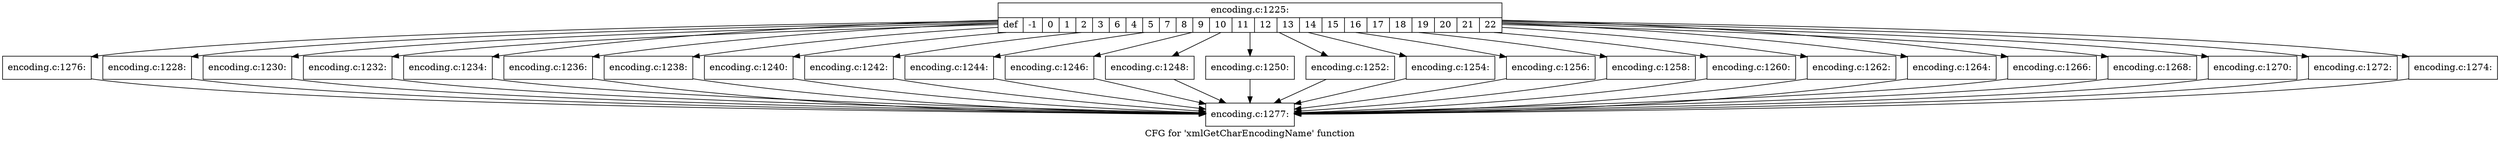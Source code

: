 digraph "CFG for 'xmlGetCharEncodingName' function" {
	label="CFG for 'xmlGetCharEncodingName' function";

	Node0x46328d0 [shape=record,label="{encoding.c:1225:|{<s0>def|<s1>-1|<s2>0|<s3>1|<s4>2|<s5>3|<s6>6|<s7>4|<s8>5|<s9>7|<s10>8|<s11>9|<s12>10|<s13>11|<s14>12|<s15>13|<s16>14|<s17>15|<s18>16|<s19>17|<s20>18|<s21>19|<s22>20|<s23>21|<s24>22}}"];
	Node0x46328d0 -> Node0x4632600;
	Node0x46328d0 -> Node0x46548f0;
	Node0x46328d0 -> Node0x4654a20;
	Node0x46328d0 -> Node0x4632850;
	Node0x46328d0 -> Node0x466c8d0;
	Node0x46328d0 -> Node0x466ca90;
	Node0x46328d0 -> Node0x466cc50;
	Node0x46328d0 -> Node0x43b1dc0;
	Node0x46328d0 -> Node0x43b1f80;
	Node0x46328d0 -> Node0x466d730;
	Node0x46328d0 -> Node0x466d8f0;
	Node0x46328d0 -> Node0x466dab0;
	Node0x46328d0 -> Node0x46547d0;
	Node0x46328d0 -> Node0x466e250;
	Node0x46328d0 -> Node0x466e410;
	Node0x46328d0 -> Node0x466e5d0;
	Node0x46328d0 -> Node0x466e790;
	Node0x46328d0 -> Node0x466e950;
	Node0x46328d0 -> Node0x466eb10;
	Node0x46328d0 -> Node0x466ecd0;
	Node0x46328d0 -> Node0x466ee90;
	Node0x46328d0 -> Node0x466f050;
	Node0x46328d0 -> Node0x466f210;
	Node0x46328d0 -> Node0x465a590;
	Node0x46328d0 -> Node0x466fa40;
	Node0x46548f0 [shape=record,label="{encoding.c:1228:}"];
	Node0x46548f0 -> Node0x4632b50;
	Node0x4654a20 [shape=record,label="{encoding.c:1230:}"];
	Node0x4654a20 -> Node0x4632b50;
	Node0x4632850 [shape=record,label="{encoding.c:1232:}"];
	Node0x4632850 -> Node0x4632b50;
	Node0x466c8d0 [shape=record,label="{encoding.c:1234:}"];
	Node0x466c8d0 -> Node0x4632b50;
	Node0x466ca90 [shape=record,label="{encoding.c:1236:}"];
	Node0x466ca90 -> Node0x4632b50;
	Node0x466cc50 [shape=record,label="{encoding.c:1238:}"];
	Node0x466cc50 -> Node0x4632b50;
	Node0x43b1dc0 [shape=record,label="{encoding.c:1240:}"];
	Node0x43b1dc0 -> Node0x4632b50;
	Node0x43b1f80 [shape=record,label="{encoding.c:1242:}"];
	Node0x43b1f80 -> Node0x4632b50;
	Node0x466d730 [shape=record,label="{encoding.c:1244:}"];
	Node0x466d730 -> Node0x4632b50;
	Node0x466d8f0 [shape=record,label="{encoding.c:1246:}"];
	Node0x466d8f0 -> Node0x4632b50;
	Node0x466dab0 [shape=record,label="{encoding.c:1248:}"];
	Node0x466dab0 -> Node0x4632b50;
	Node0x46547d0 [shape=record,label="{encoding.c:1250:}"];
	Node0x46547d0 -> Node0x4632b50;
	Node0x466e250 [shape=record,label="{encoding.c:1252:}"];
	Node0x466e250 -> Node0x4632b50;
	Node0x466e410 [shape=record,label="{encoding.c:1254:}"];
	Node0x466e410 -> Node0x4632b50;
	Node0x466e5d0 [shape=record,label="{encoding.c:1256:}"];
	Node0x466e5d0 -> Node0x4632b50;
	Node0x466e790 [shape=record,label="{encoding.c:1258:}"];
	Node0x466e790 -> Node0x4632b50;
	Node0x466e950 [shape=record,label="{encoding.c:1260:}"];
	Node0x466e950 -> Node0x4632b50;
	Node0x466eb10 [shape=record,label="{encoding.c:1262:}"];
	Node0x466eb10 -> Node0x4632b50;
	Node0x466ecd0 [shape=record,label="{encoding.c:1264:}"];
	Node0x466ecd0 -> Node0x4632b50;
	Node0x466ee90 [shape=record,label="{encoding.c:1266:}"];
	Node0x466ee90 -> Node0x4632b50;
	Node0x466f050 [shape=record,label="{encoding.c:1268:}"];
	Node0x466f050 -> Node0x4632b50;
	Node0x466f210 [shape=record,label="{encoding.c:1270:}"];
	Node0x466f210 -> Node0x4632b50;
	Node0x465a590 [shape=record,label="{encoding.c:1272:}"];
	Node0x465a590 -> Node0x4632b50;
	Node0x466fa40 [shape=record,label="{encoding.c:1274:}"];
	Node0x466fa40 -> Node0x4632b50;
	Node0x4632600 [shape=record,label="{encoding.c:1276:}"];
	Node0x4632600 -> Node0x4632b50;
	Node0x4632b50 [shape=record,label="{encoding.c:1277:}"];
}
